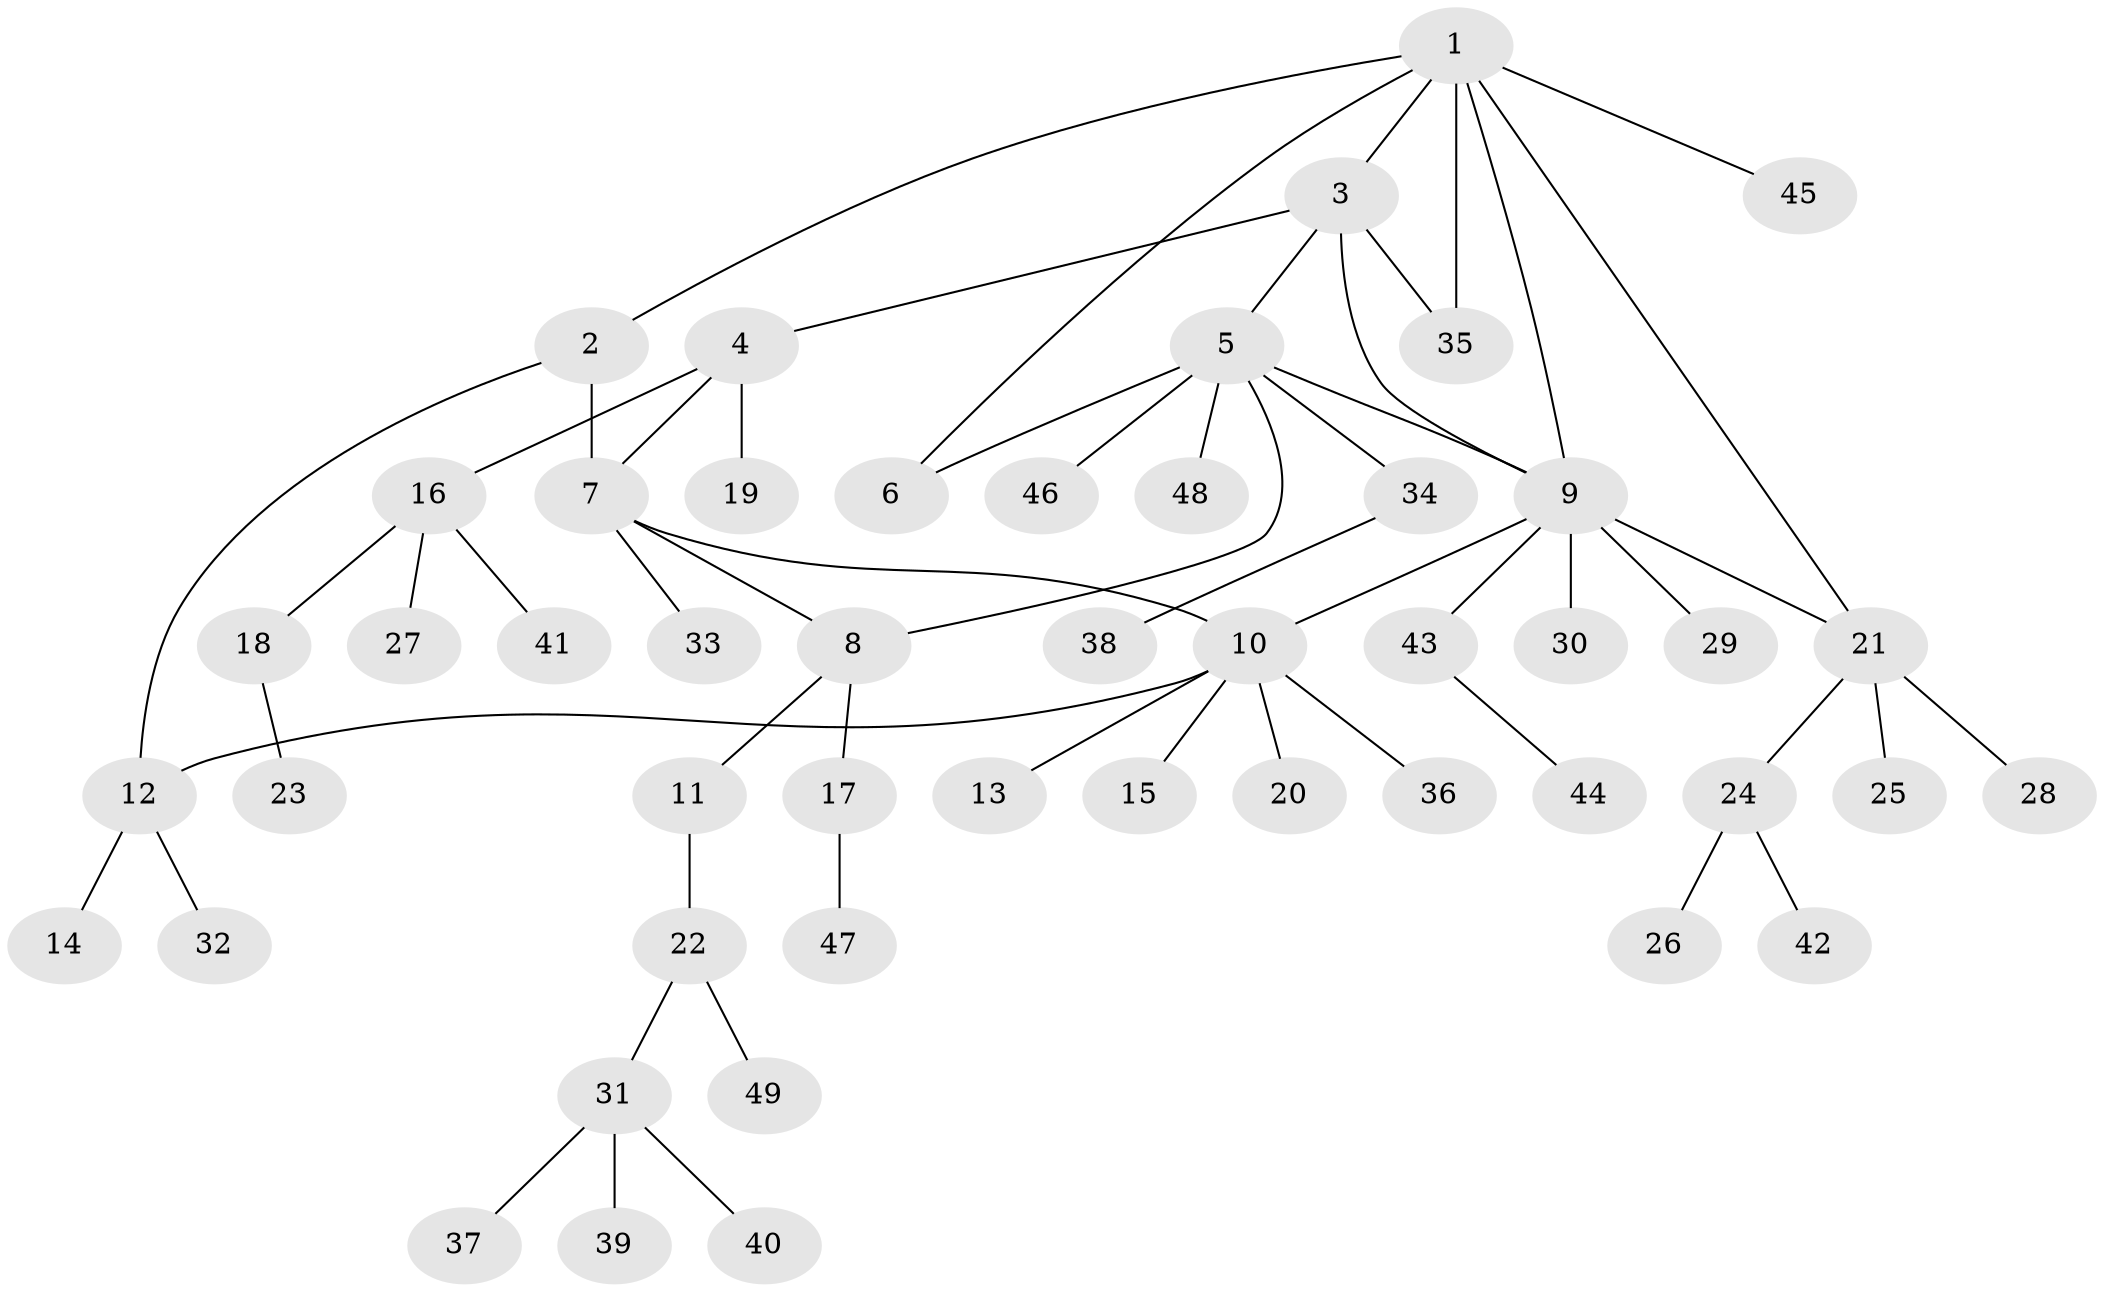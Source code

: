 // coarse degree distribution, {5: 0.07692307692307693, 4: 0.19230769230769232, 3: 0.11538461538461539, 6: 0.038461538461538464, 2: 0.15384615384615385, 1: 0.4230769230769231}
// Generated by graph-tools (version 1.1) at 2025/52/03/04/25 22:52:42]
// undirected, 49 vertices, 57 edges
graph export_dot {
  node [color=gray90,style=filled];
  1;
  2;
  3;
  4;
  5;
  6;
  7;
  8;
  9;
  10;
  11;
  12;
  13;
  14;
  15;
  16;
  17;
  18;
  19;
  20;
  21;
  22;
  23;
  24;
  25;
  26;
  27;
  28;
  29;
  30;
  31;
  32;
  33;
  34;
  35;
  36;
  37;
  38;
  39;
  40;
  41;
  42;
  43;
  44;
  45;
  46;
  47;
  48;
  49;
  1 -- 2;
  1 -- 3;
  1 -- 6;
  1 -- 9;
  1 -- 21;
  1 -- 35;
  1 -- 45;
  2 -- 7;
  2 -- 12;
  3 -- 4;
  3 -- 5;
  3 -- 9;
  3 -- 35;
  4 -- 7;
  4 -- 16;
  4 -- 19;
  5 -- 6;
  5 -- 8;
  5 -- 9;
  5 -- 34;
  5 -- 46;
  5 -- 48;
  7 -- 8;
  7 -- 10;
  7 -- 33;
  8 -- 11;
  8 -- 17;
  9 -- 10;
  9 -- 21;
  9 -- 29;
  9 -- 30;
  9 -- 43;
  10 -- 12;
  10 -- 13;
  10 -- 15;
  10 -- 20;
  10 -- 36;
  11 -- 22;
  12 -- 14;
  12 -- 32;
  16 -- 18;
  16 -- 27;
  16 -- 41;
  17 -- 47;
  18 -- 23;
  21 -- 24;
  21 -- 25;
  21 -- 28;
  22 -- 31;
  22 -- 49;
  24 -- 26;
  24 -- 42;
  31 -- 37;
  31 -- 39;
  31 -- 40;
  34 -- 38;
  43 -- 44;
}
